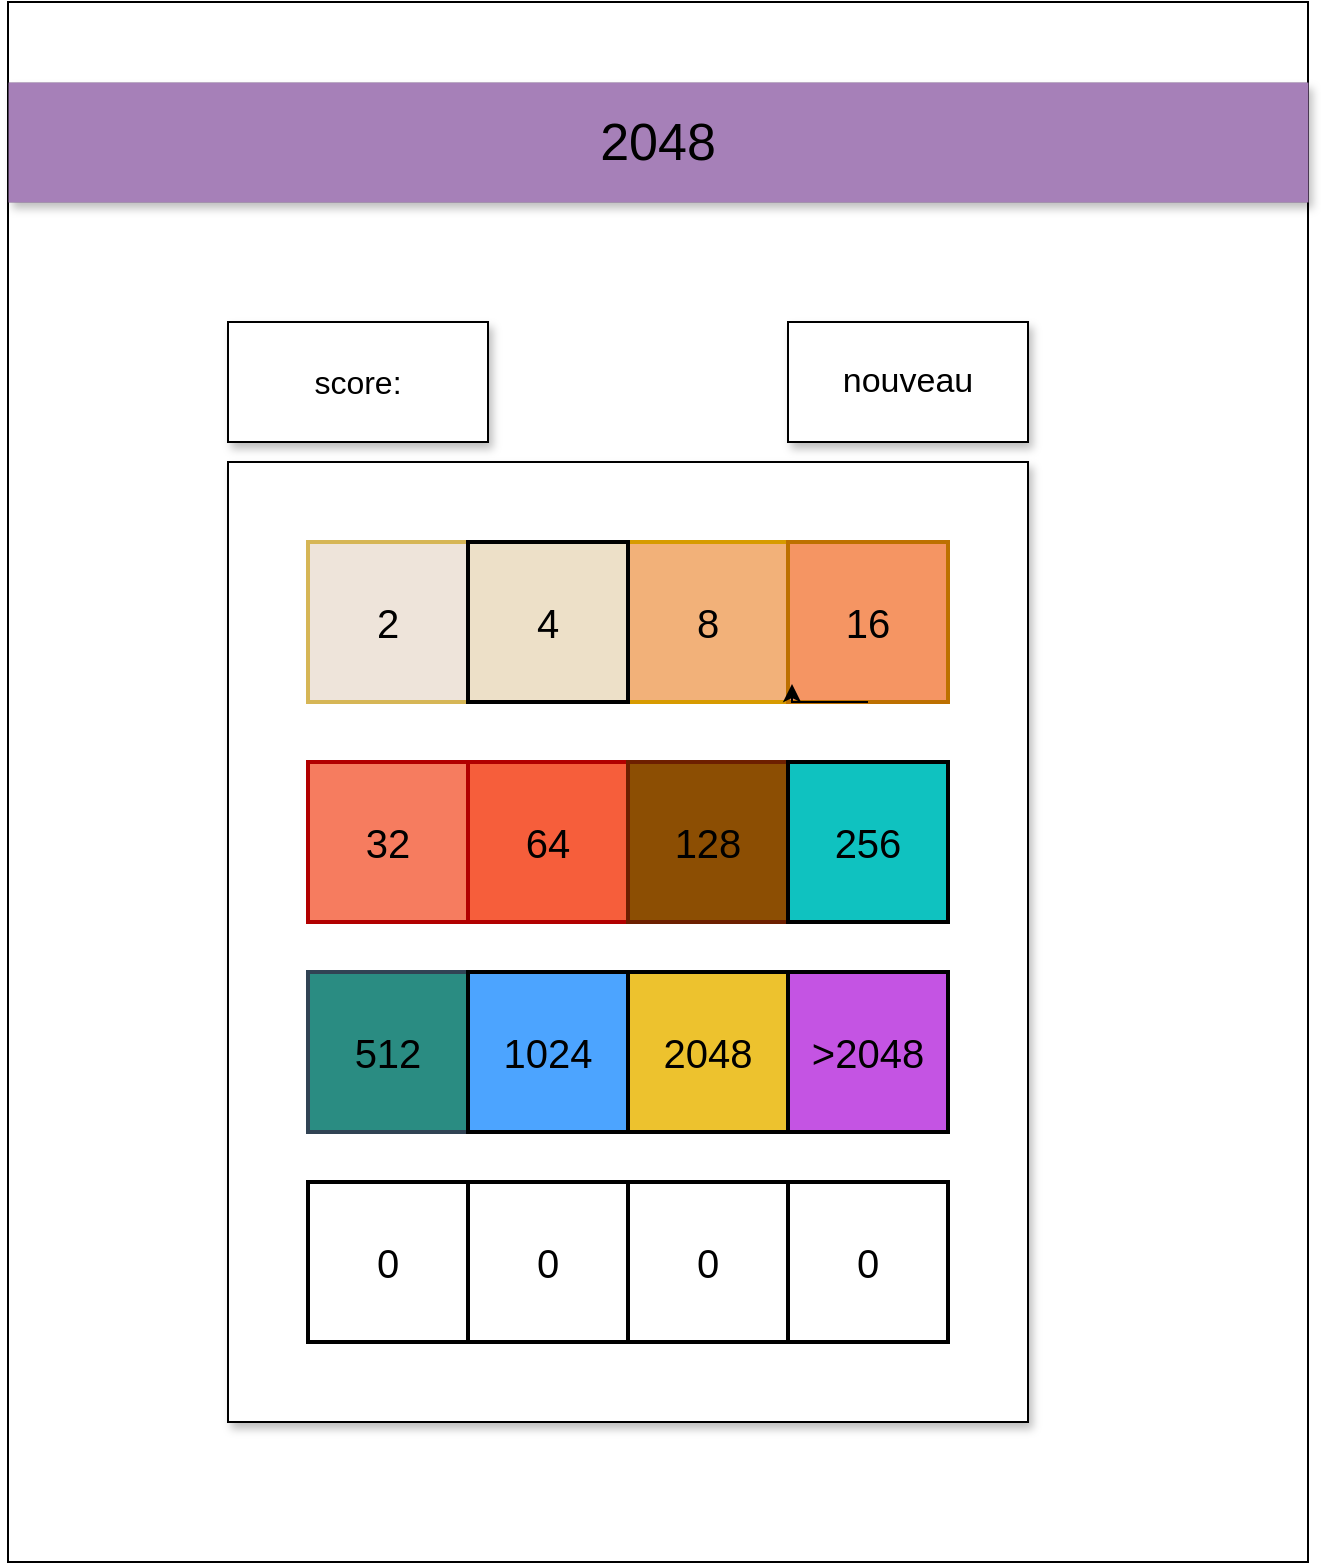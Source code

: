 <mxfile version="24.7.17">
  <diagram name="Page-1" id="scQTHf89ZcC5F5KfDH3z">
    <mxGraphModel dx="690" dy="828" grid="1" gridSize="10" guides="1" tooltips="1" connect="1" arrows="1" fold="1" page="1" pageScale="1" pageWidth="827" pageHeight="1169" math="0" shadow="0">
      <root>
        <mxCell id="0" />
        <mxCell id="1" parent="0" />
        <mxCell id="akop46O1KzHLCnAjrqv7-28" value="" style="rounded=0;whiteSpace=wrap;html=1;" parent="1" vertex="1">
          <mxGeometry x="120" y="60" width="650" height="780" as="geometry" />
        </mxCell>
        <mxCell id="akop46O1KzHLCnAjrqv7-10" value="" style="rounded=0;whiteSpace=wrap;html=1;shadow=1;" parent="1" vertex="1">
          <mxGeometry x="230" y="290" width="400" height="480" as="geometry" />
        </mxCell>
        <mxCell id="akop46O1KzHLCnAjrqv7-11" value="&lt;font style=&quot;font-size: 20px;&quot;&gt;2&lt;/font&gt;" style="whiteSpace=wrap;html=1;aspect=fixed;strokeWidth=2;fillColor=#EEE4DA;strokeColor=#d6b656;" parent="1" vertex="1">
          <mxGeometry x="270" y="330" width="80" height="80" as="geometry" />
        </mxCell>
        <mxCell id="akop46O1KzHLCnAjrqv7-12" value="&lt;font style=&quot;font-size: 20px;&quot;&gt;8&lt;/font&gt;" style="whiteSpace=wrap;html=1;aspect=fixed;strokeWidth=2;fillColor=#F2B179;strokeColor=#d79b00;" parent="1" vertex="1">
          <mxGeometry x="430" y="330" width="80" height="80" as="geometry" />
        </mxCell>
        <mxCell id="akop46O1KzHLCnAjrqv7-13" value="&lt;font style=&quot;font-size: 20px;&quot;&gt;16&lt;/font&gt;" style="whiteSpace=wrap;html=1;aspect=fixed;strokeWidth=2;fillColor=#F59563;fontColor=#000000;strokeColor=#BD7000;" parent="1" vertex="1">
          <mxGeometry x="510" y="330" width="80" height="80" as="geometry" />
        </mxCell>
        <mxCell id="akop46O1KzHLCnAjrqv7-14" value="&lt;font color=&quot;#000000&quot; style=&quot;font-size: 20px;&quot;&gt;32&lt;/font&gt;" style="whiteSpace=wrap;html=1;aspect=fixed;strokeWidth=2;fillColor=#F67C5F;fontColor=#ffffff;strokeColor=#B20000;" parent="1" vertex="1">
          <mxGeometry x="270" y="440" width="80" height="80" as="geometry" />
        </mxCell>
        <mxCell id="akop46O1KzHLCnAjrqv7-15" value="&lt;font color=&quot;#000000&quot; style=&quot;font-size: 20px;&quot;&gt;64&lt;/font&gt;" style="whiteSpace=wrap;html=1;aspect=fixed;strokeWidth=2;fillColor=#F65E3B;fontColor=#ffffff;strokeColor=#B20000;" parent="1" vertex="1">
          <mxGeometry x="350" y="440" width="80" height="80" as="geometry" />
        </mxCell>
        <mxCell id="akop46O1KzHLCnAjrqv7-16" value="&lt;font color=&quot;#000000&quot; style=&quot;font-size: 20px;&quot;&gt;128&lt;/font&gt;" style="whiteSpace=wrap;html=1;aspect=fixed;strokeWidth=2;fillColor=#8C4E03;fontColor=#ffffff;strokeColor=#6D1F00;" parent="1" vertex="1">
          <mxGeometry x="430" y="440" width="80" height="80" as="geometry" />
        </mxCell>
        <mxCell id="akop46O1KzHLCnAjrqv7-17" value="&lt;font style=&quot;font-size: 20px;&quot;&gt;256&lt;/font&gt;" style="whiteSpace=wrap;html=1;aspect=fixed;strokeWidth=2;fillColor=#0FC2C0;" parent="1" vertex="1">
          <mxGeometry x="510" y="440" width="80" height="80" as="geometry" />
        </mxCell>
        <mxCell id="akop46O1KzHLCnAjrqv7-18" value="&lt;font color=&quot;#000000&quot; style=&quot;font-size: 20px;&quot;&gt;512&lt;/font&gt;" style="whiteSpace=wrap;html=1;aspect=fixed;strokeWidth=2;strokeColor=#314354;fillColor=#2A8C82;fontColor=#ffffff;" parent="1" vertex="1">
          <mxGeometry x="270" y="545" width="80" height="80" as="geometry" />
        </mxCell>
        <mxCell id="akop46O1KzHLCnAjrqv7-19" value="&lt;font style=&quot;font-size: 20px;&quot;&gt;1024&lt;/font&gt;" style="whiteSpace=wrap;html=1;aspect=fixed;strokeWidth=2;fillColor=#4CA4FF;" parent="1" vertex="1">
          <mxGeometry x="350" y="545" width="80" height="80" as="geometry" />
        </mxCell>
        <mxCell id="akop46O1KzHLCnAjrqv7-20" value="&lt;font style=&quot;font-size: 20px;&quot;&gt;2048&lt;/font&gt;" style="whiteSpace=wrap;html=1;aspect=fixed;strokeWidth=2;fillColor=#EDC22E;" parent="1" vertex="1">
          <mxGeometry x="430" y="545" width="80" height="80" as="geometry" />
        </mxCell>
        <mxCell id="akop46O1KzHLCnAjrqv7-21" value="&lt;font style=&quot;font-size: 20px;&quot;&gt;&amp;gt;2048&lt;/font&gt;" style="whiteSpace=wrap;html=1;aspect=fixed;strokeWidth=2;fillColor=#c454e3;" parent="1" vertex="1">
          <mxGeometry x="510" y="545" width="80" height="80" as="geometry" />
        </mxCell>
        <mxCell id="akop46O1KzHLCnAjrqv7-22" value="&lt;font style=&quot;font-size: 20px;&quot;&gt;4&lt;/font&gt;" style="whiteSpace=wrap;html=1;aspect=fixed;strokeWidth=2;fillColor=#EDE0C8;" parent="1" vertex="1">
          <mxGeometry x="350" y="330" width="80" height="80" as="geometry" />
        </mxCell>
        <mxCell id="akop46O1KzHLCnAjrqv7-23" value="&lt;font style=&quot;font-size: 20px;&quot;&gt;0&lt;/font&gt;" style="whiteSpace=wrap;html=1;aspect=fixed;strokeWidth=2;" parent="1" vertex="1">
          <mxGeometry x="270" y="650" width="80" height="80" as="geometry" />
        </mxCell>
        <mxCell id="akop46O1KzHLCnAjrqv7-24" value="&lt;font style=&quot;font-size: 20px;&quot;&gt;0&lt;/font&gt;" style="whiteSpace=wrap;html=1;aspect=fixed;strokeWidth=2;" parent="1" vertex="1">
          <mxGeometry x="350" y="650" width="80" height="80" as="geometry" />
        </mxCell>
        <mxCell id="akop46O1KzHLCnAjrqv7-25" value="&lt;font style=&quot;font-size: 20px;&quot;&gt;0&lt;/font&gt;" style="whiteSpace=wrap;html=1;aspect=fixed;strokeWidth=2;" parent="1" vertex="1">
          <mxGeometry x="430" y="650" width="80" height="80" as="geometry" />
        </mxCell>
        <mxCell id="akop46O1KzHLCnAjrqv7-26" value="&lt;font style=&quot;font-size: 20px;&quot;&gt;0&lt;/font&gt;" style="whiteSpace=wrap;html=1;aspect=fixed;strokeWidth=2;" parent="1" vertex="1">
          <mxGeometry x="510" y="650" width="80" height="80" as="geometry" />
        </mxCell>
        <mxCell id="akop46O1KzHLCnAjrqv7-29" value="&lt;font style=&quot;font-size: 17px;&quot;&gt;nouveau&lt;/font&gt;" style="rounded=0;whiteSpace=wrap;html=1;shadow=1;" parent="1" vertex="1">
          <mxGeometry x="510" y="220" width="120" height="60" as="geometry" />
        </mxCell>
        <mxCell id="akop46O1KzHLCnAjrqv7-30" value="&lt;font style=&quot;font-size: 16px;&quot;&gt;score:&lt;/font&gt;" style="rounded=0;whiteSpace=wrap;html=1;shadow=1;" parent="1" vertex="1">
          <mxGeometry x="230" y="220" width="130" height="60" as="geometry" />
        </mxCell>
        <mxCell id="akop46O1KzHLCnAjrqv7-31" value="&lt;font style=&quot;font-size: 26px;&quot;&gt;2048&lt;/font&gt;" style="rounded=0;whiteSpace=wrap;html=1;glass=0;shadow=1;gradientColor=none;fillStyle=solid;fillColor=#A680B8;dashed=1;dashPattern=1 4;strokeWidth=0;gradientDirection=radial;" parent="1" vertex="1">
          <mxGeometry x="120" y="100" width="650" height="60" as="geometry" />
        </mxCell>
        <mxCell id="PGdTUCse6PJ9HXW6icYj-1" style="edgeStyle=orthogonalEdgeStyle;rounded=0;orthogonalLoop=1;jettySize=auto;html=1;exitX=0.5;exitY=1;exitDx=0;exitDy=0;entryX=0.025;entryY=0.888;entryDx=0;entryDy=0;entryPerimeter=0;" edge="1" parent="1" source="akop46O1KzHLCnAjrqv7-13" target="akop46O1KzHLCnAjrqv7-13">
          <mxGeometry relative="1" as="geometry" />
        </mxCell>
      </root>
    </mxGraphModel>
  </diagram>
</mxfile>
